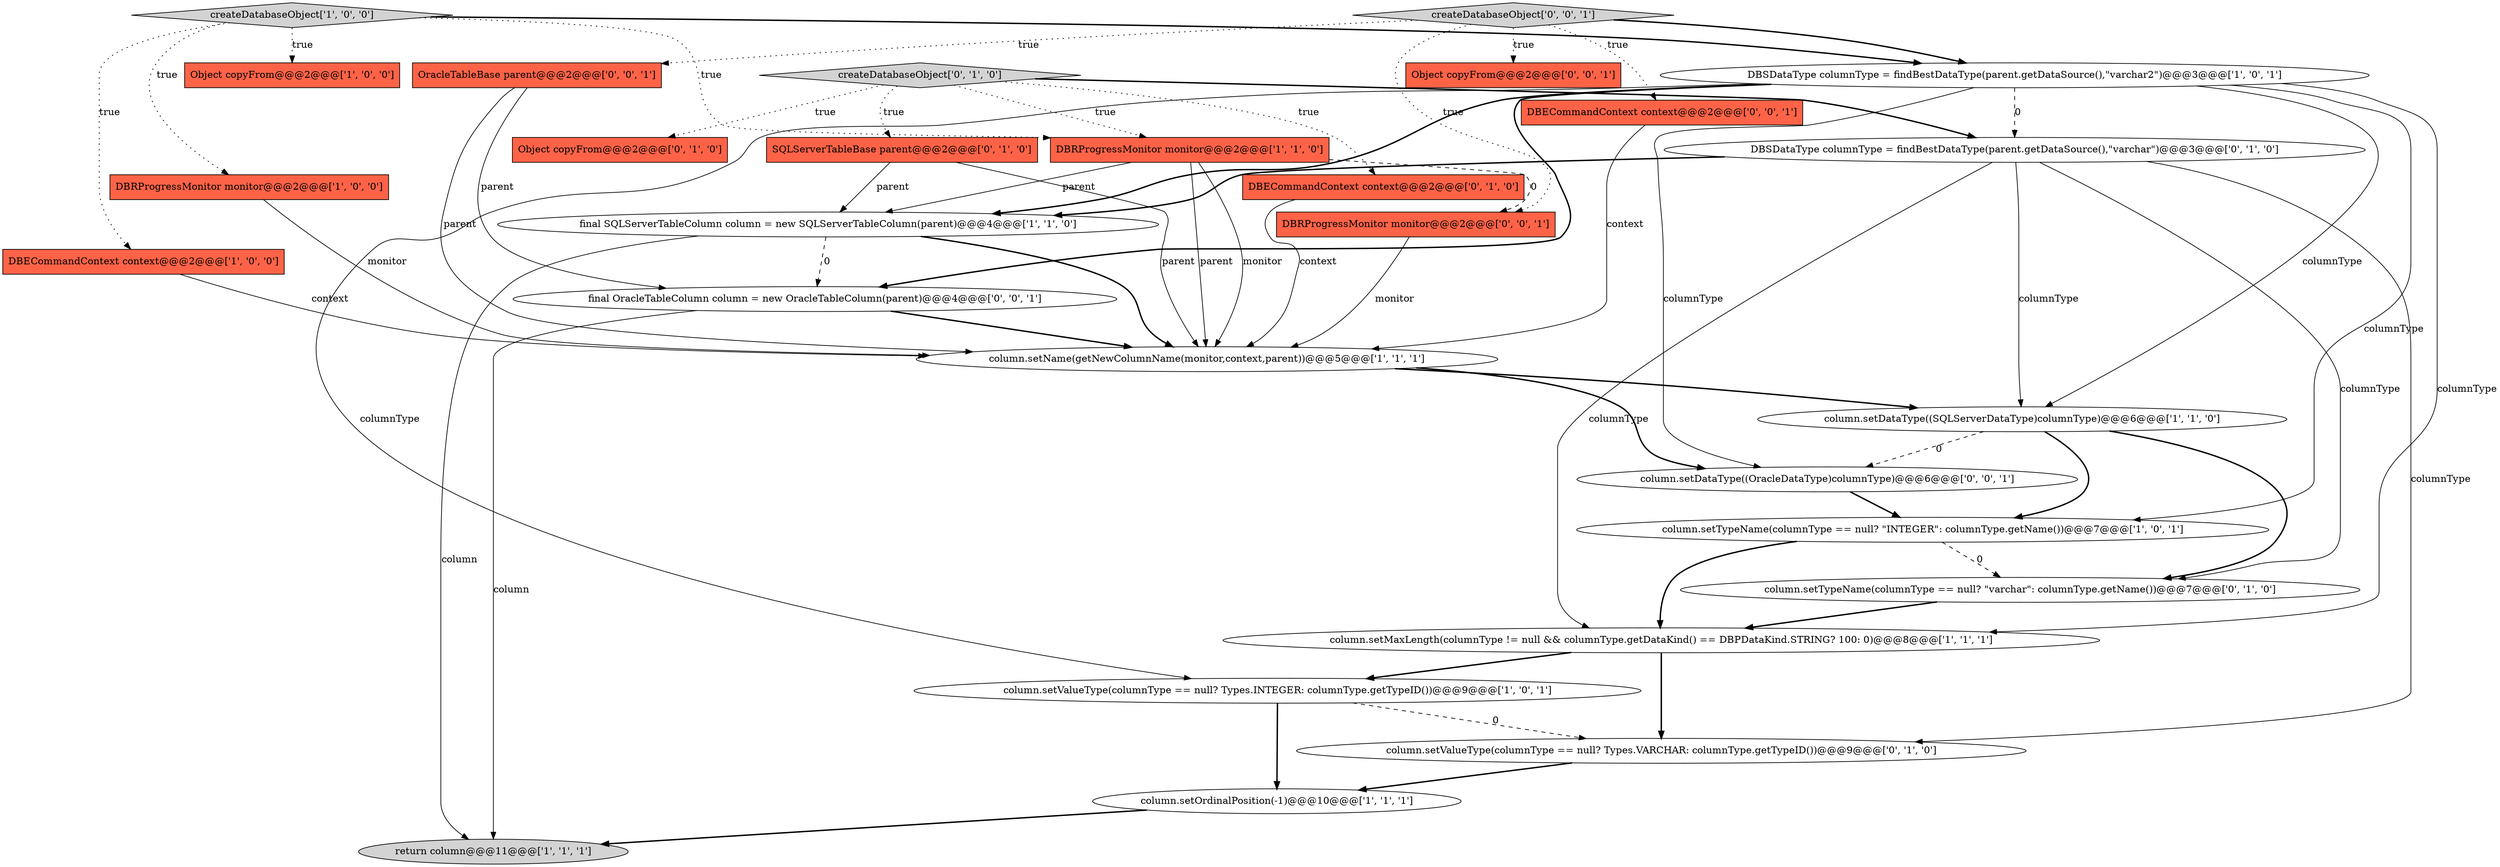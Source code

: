 digraph {
21 [style = filled, label = "OracleTableBase parent@@@2@@@['0', '0', '1']", fillcolor = tomato, shape = box image = "AAA0AAABBB3BBB"];
23 [style = filled, label = "DBECommandContext context@@@2@@@['0', '0', '1']", fillcolor = tomato, shape = box image = "AAA0AAABBB3BBB"];
4 [style = filled, label = "column.setTypeName(columnType == null? \"INTEGER\": columnType.getName())@@@7@@@['1', '0', '1']", fillcolor = white, shape = ellipse image = "AAA0AAABBB1BBB"];
6 [style = filled, label = "Object copyFrom@@@2@@@['1', '0', '0']", fillcolor = tomato, shape = box image = "AAA0AAABBB1BBB"];
9 [style = filled, label = "DBRProgressMonitor monitor@@@2@@@['1', '0', '0']", fillcolor = tomato, shape = box image = "AAA0AAABBB1BBB"];
19 [style = filled, label = "column.setValueType(columnType == null? Types.VARCHAR: columnType.getTypeID())@@@9@@@['0', '1', '0']", fillcolor = white, shape = ellipse image = "AAA1AAABBB2BBB"];
13 [style = filled, label = "return column@@@11@@@['1', '1', '1']", fillcolor = lightgray, shape = ellipse image = "AAA0AAABBB1BBB"];
16 [style = filled, label = "SQLServerTableBase parent@@@2@@@['0', '1', '0']", fillcolor = tomato, shape = box image = "AAA0AAABBB2BBB"];
17 [style = filled, label = "Object copyFrom@@@2@@@['0', '1', '0']", fillcolor = tomato, shape = box image = "AAA0AAABBB2BBB"];
15 [style = filled, label = "createDatabaseObject['0', '1', '0']", fillcolor = lightgray, shape = diamond image = "AAA0AAABBB2BBB"];
24 [style = filled, label = "column.setDataType((OracleDataType)columnType)@@@6@@@['0', '0', '1']", fillcolor = white, shape = ellipse image = "AAA0AAABBB3BBB"];
5 [style = filled, label = "column.setValueType(columnType == null? Types.INTEGER: columnType.getTypeID())@@@9@@@['1', '0', '1']", fillcolor = white, shape = ellipse image = "AAA0AAABBB1BBB"];
0 [style = filled, label = "DBSDataType columnType = findBestDataType(parent.getDataSource(),\"varchar2\")@@@3@@@['1', '0', '1']", fillcolor = white, shape = ellipse image = "AAA0AAABBB1BBB"];
18 [style = filled, label = "column.setTypeName(columnType == null? \"varchar\": columnType.getName())@@@7@@@['0', '1', '0']", fillcolor = white, shape = ellipse image = "AAA1AAABBB2BBB"];
27 [style = filled, label = "DBRProgressMonitor monitor@@@2@@@['0', '0', '1']", fillcolor = tomato, shape = box image = "AAA0AAABBB3BBB"];
1 [style = filled, label = "column.setMaxLength(columnType != null && columnType.getDataKind() == DBPDataKind.STRING? 100: 0)@@@8@@@['1', '1', '1']", fillcolor = white, shape = ellipse image = "AAA0AAABBB1BBB"];
11 [style = filled, label = "column.setName(getNewColumnName(monitor,context,parent))@@@5@@@['1', '1', '1']", fillcolor = white, shape = ellipse image = "AAA0AAABBB1BBB"];
26 [style = filled, label = "Object copyFrom@@@2@@@['0', '0', '1']", fillcolor = tomato, shape = box image = "AAA0AAABBB3BBB"];
14 [style = filled, label = "DBECommandContext context@@@2@@@['0', '1', '0']", fillcolor = tomato, shape = box image = "AAA0AAABBB2BBB"];
8 [style = filled, label = "column.setOrdinalPosition(-1)@@@10@@@['1', '1', '1']", fillcolor = white, shape = ellipse image = "AAA0AAABBB1BBB"];
20 [style = filled, label = "DBSDataType columnType = findBestDataType(parent.getDataSource(),\"varchar\")@@@3@@@['0', '1', '0']", fillcolor = white, shape = ellipse image = "AAA1AAABBB2BBB"];
22 [style = filled, label = "final OracleTableColumn column = new OracleTableColumn(parent)@@@4@@@['0', '0', '1']", fillcolor = white, shape = ellipse image = "AAA0AAABBB3BBB"];
7 [style = filled, label = "DBECommandContext context@@@2@@@['1', '0', '0']", fillcolor = tomato, shape = box image = "AAA0AAABBB1BBB"];
2 [style = filled, label = "column.setDataType((SQLServerDataType)columnType)@@@6@@@['1', '1', '0']", fillcolor = white, shape = ellipse image = "AAA0AAABBB1BBB"];
10 [style = filled, label = "DBRProgressMonitor monitor@@@2@@@['1', '1', '0']", fillcolor = tomato, shape = box image = "AAA0AAABBB1BBB"];
12 [style = filled, label = "final SQLServerTableColumn column = new SQLServerTableColumn(parent)@@@4@@@['1', '1', '0']", fillcolor = white, shape = ellipse image = "AAA0AAABBB1BBB"];
25 [style = filled, label = "createDatabaseObject['0', '0', '1']", fillcolor = lightgray, shape = diamond image = "AAA0AAABBB3BBB"];
3 [style = filled, label = "createDatabaseObject['1', '0', '0']", fillcolor = lightgray, shape = diamond image = "AAA0AAABBB1BBB"];
22->11 [style = bold, label=""];
15->17 [style = dotted, label="true"];
0->24 [style = solid, label="columnType"];
10->11 [style = solid, label="monitor"];
5->8 [style = bold, label=""];
2->4 [style = bold, label=""];
14->11 [style = solid, label="context"];
0->22 [style = bold, label=""];
20->2 [style = solid, label="columnType"];
22->13 [style = solid, label="column"];
19->8 [style = bold, label=""];
24->4 [style = bold, label=""];
0->5 [style = solid, label="columnType"];
21->11 [style = solid, label="parent"];
25->21 [style = dotted, label="true"];
20->1 [style = solid, label="columnType"];
7->11 [style = solid, label="context"];
25->26 [style = dotted, label="true"];
10->11 [style = solid, label="parent"];
5->19 [style = dashed, label="0"];
21->22 [style = solid, label="parent"];
11->24 [style = bold, label=""];
0->20 [style = dashed, label="0"];
0->4 [style = solid, label="columnType"];
11->2 [style = bold, label=""];
0->1 [style = solid, label="columnType"];
4->1 [style = bold, label=""];
15->10 [style = dotted, label="true"];
20->19 [style = solid, label="columnType"];
3->10 [style = dotted, label="true"];
25->27 [style = dotted, label="true"];
16->11 [style = solid, label="parent"];
2->18 [style = bold, label=""];
2->24 [style = dashed, label="0"];
16->12 [style = solid, label="parent"];
0->12 [style = bold, label=""];
3->0 [style = bold, label=""];
10->12 [style = solid, label="parent"];
12->13 [style = solid, label="column"];
3->6 [style = dotted, label="true"];
10->27 [style = dashed, label="0"];
0->2 [style = solid, label="columnType"];
8->13 [style = bold, label=""];
1->19 [style = bold, label=""];
27->11 [style = solid, label="monitor"];
15->20 [style = bold, label=""];
25->0 [style = bold, label=""];
18->1 [style = bold, label=""];
12->11 [style = bold, label=""];
15->16 [style = dotted, label="true"];
4->18 [style = dashed, label="0"];
23->11 [style = solid, label="context"];
3->7 [style = dotted, label="true"];
20->18 [style = solid, label="columnType"];
15->14 [style = dotted, label="true"];
3->9 [style = dotted, label="true"];
25->23 [style = dotted, label="true"];
20->12 [style = bold, label=""];
12->22 [style = dashed, label="0"];
1->5 [style = bold, label=""];
9->11 [style = solid, label="monitor"];
}
